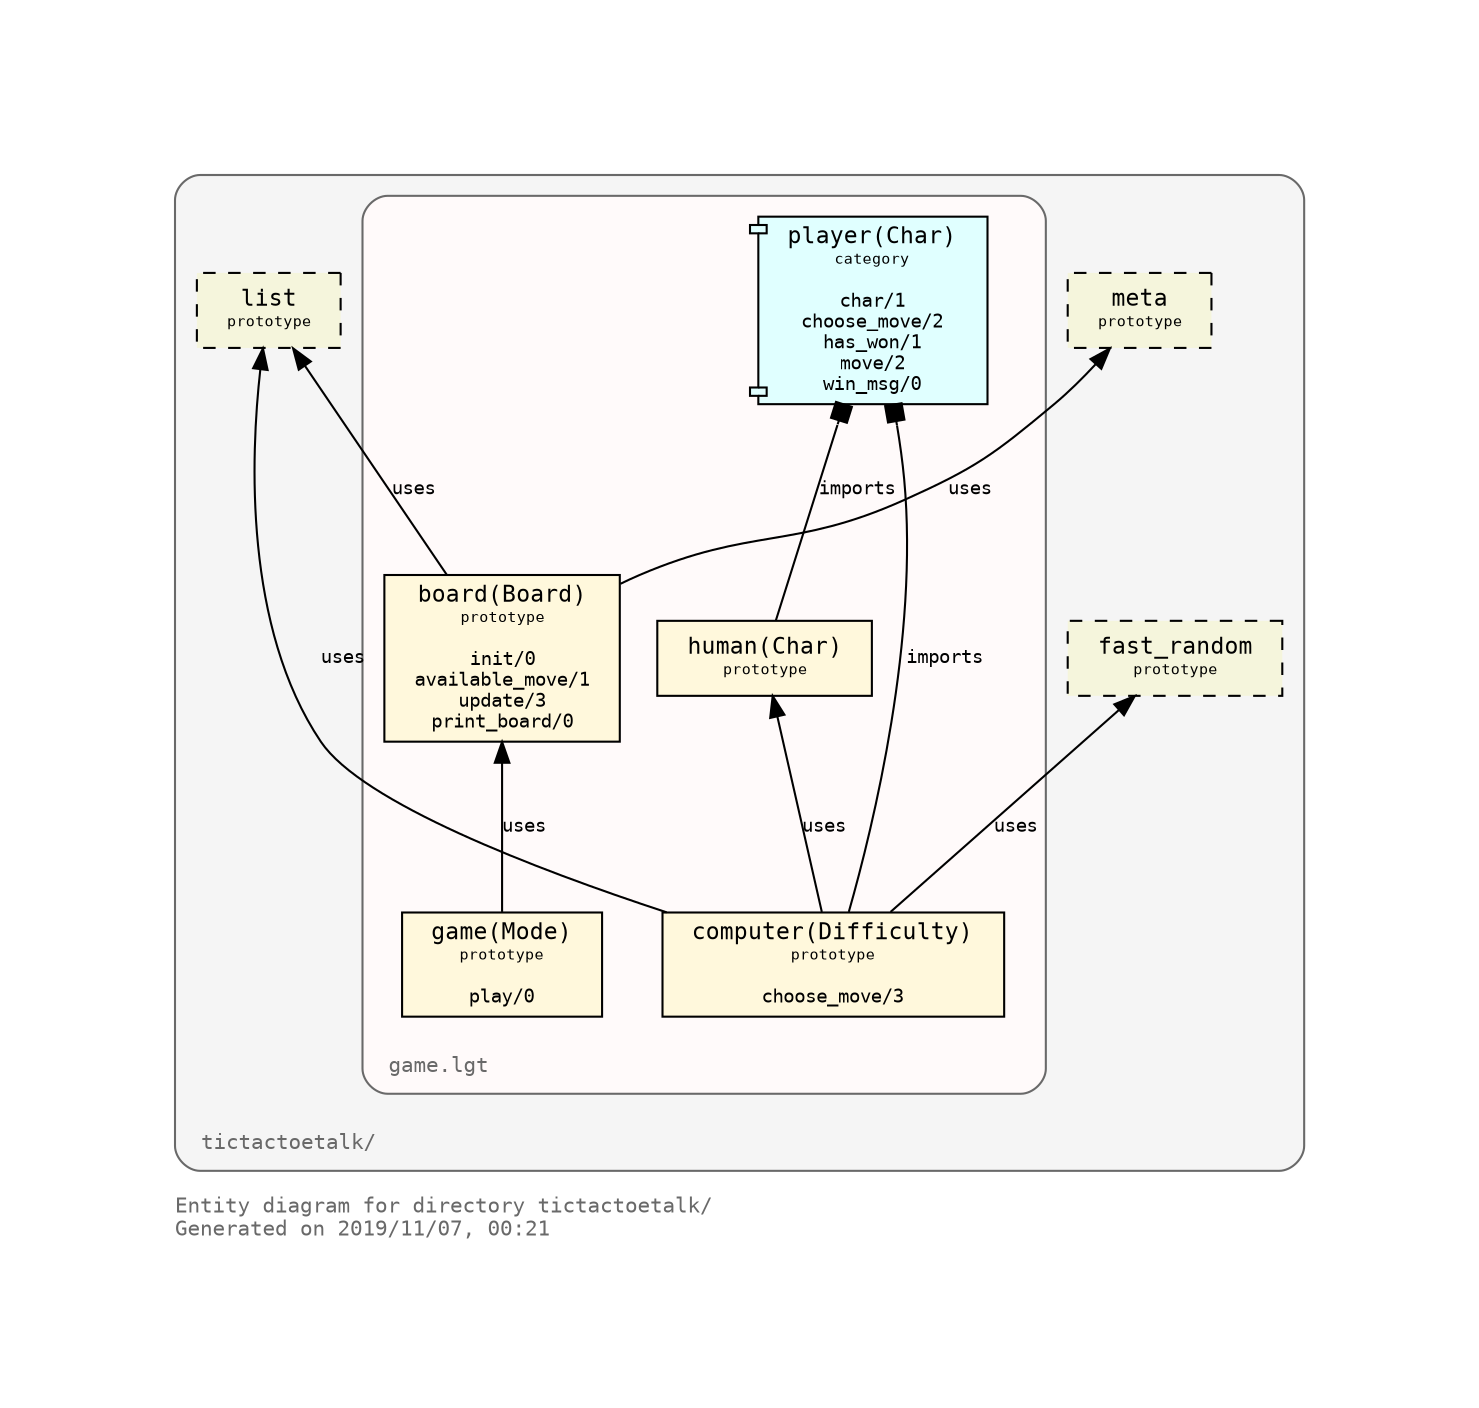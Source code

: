 digraph "tictactoetalk" {
rankdir="BT"
ranksep="1.0"
compound="true"
splines="true"
pack="true"
clusterrank="local"
labeljust="l"
margin="1.0"
fontname="Courier"
fontsize="10"
fontcolor="dimgray"
pencolor="dimgray"
node [shape="ellipse",style="filled",fillcolor="white",fontname="Courier",fontsize="9"]
edge [fontname="Courier",fontsize="9"]
label="Entity diagram for directory tictactoetalk/\lGenerated on 2019/11/07, 00:21\l"

subgraph "cluster_directory_tictactoetalk" {
bgcolor="whitesmoke"
style="rounded"
margin="10"
label=<<TABLE border="0" cellborder="0"><TR><TD tooltip="tictactoetalk/">tictactoetalk/</TD></TR></TABLE>>
tooltip="tictactoetalk/"
subgraph "cluster_file_/home/paul/Development/tictactoetalk/loader.lgt" {
bgcolor="snow"
style="rounded"
margin="10"
label=<<TABLE border="0" cellborder="0"><TR><TD tooltip="tictactoetalk/loader.lgt">loader.lgt</TD></TR></TABLE>>
tooltip="tictactoetalk/loader.lgt"
}

subgraph "cluster_file_/home/paul/Development/tictactoetalk/game.lgt" {
bgcolor="snow"
style="rounded"
margin="10"
label=<<TABLE border="0" cellborder="0"><TR><TD tooltip="tictactoetalk/game.lgt">game.lgt</TD></TR></TABLE>>
tooltip="tictactoetalk/game.lgt"
"board(Board)" [shape="box",tooltip="prototype",style="filled",fillcolor="cornsilk",label=<<TABLE border="0" cellborder="0" cellspacing="0" cellpadding="0"><TR><TD> </TD><TD><FONT POINT-SIZE="11">board(Board)</FONT></TD><TD> </TD></TR><TR><TD> </TD><TD><FONT POINT-SIZE="7">prototype</FONT></TD><TD> </TD></TR><TR><TD> </TD></TR><TR><TD> </TD><TD>init/0</TD><TD> </TD></TR><TR><TD> </TD><TD>available_move/1</TD><TD> </TD></TR><TR><TD> </TD><TD>update/3</TD><TD> </TD></TR><TR><TD> </TD><TD>print_board/0</TD><TD> </TD></TR></TABLE>>]
"human(Char)" [shape="box",tooltip="prototype",style="filled",fillcolor="cornsilk",label=<<TABLE border="0" cellborder="0" cellspacing="0" cellpadding="0"><TR><TD> </TD><TD><FONT POINT-SIZE="11">human(Char)</FONT></TD><TD> </TD></TR><TR><TD> </TD><TD><FONT POINT-SIZE="7">prototype</FONT></TD><TD> </TD></TR></TABLE>>]
"computer(Difficulty)" [shape="box",tooltip="prototype",style="filled",fillcolor="cornsilk",label=<<TABLE border="0" cellborder="0" cellspacing="0" cellpadding="0"><TR><TD> </TD><TD><FONT POINT-SIZE="11">computer(Difficulty)</FONT></TD><TD> </TD></TR><TR><TD> </TD><TD><FONT POINT-SIZE="7">prototype</FONT></TD><TD> </TD></TR><TR><TD> </TD></TR><TR><TD> </TD><TD>choose_move/3</TD><TD> </TD></TR></TABLE>>]
"game(Mode)" [shape="box",tooltip="prototype",style="filled",fillcolor="cornsilk",label=<<TABLE border="0" cellborder="0" cellspacing="0" cellpadding="0"><TR><TD> </TD><TD><FONT POINT-SIZE="11">game(Mode)</FONT></TD><TD> </TD></TR><TR><TD> </TD><TD><FONT POINT-SIZE="7">prototype</FONT></TD><TD> </TD></TR><TR><TD> </TD></TR><TR><TD> </TD><TD>play/0</TD><TD> </TD></TR></TABLE>>]
"player(Char)" [shape="component",tooltip="category",style="filled",fillcolor="lightcyan",label=<<TABLE border="0" cellborder="0" cellspacing="0" cellpadding="0"><TR><TD> </TD><TD><FONT POINT-SIZE="11">player(Char)</FONT></TD><TD> </TD></TR><TR><TD> </TD><TD><FONT POINT-SIZE="7">category</FONT></TD><TD> </TD></TR><TR><TD> </TD></TR><TR><TD> </TD><TD>char/1</TD><TD> </TD></TR><TR><TD> </TD><TD>choose_move/2</TD><TD> </TD></TR><TR><TD> </TD><TD>has_won/1</TD><TD> </TD></TR><TR><TD> </TD><TD>move/2</TD><TD> </TD></TR><TR><TD> </TD><TD>win_msg/0</TD><TD> </TD></TR></TABLE>>]
}

"list" [shape="box",tooltip="prototype",style="filled,dashed",fillcolor="beige",label=<<TABLE border="0" cellborder="0" cellspacing="0" cellpadding="0"><TR><TD> </TD><TD><FONT POINT-SIZE="11">list</FONT></TD><TD> </TD></TR><TR><TD> </TD><TD><FONT POINT-SIZE="7">prototype</FONT></TD><TD> </TD></TR></TABLE>>]
"meta" [shape="box",tooltip="prototype",style="filled,dashed",fillcolor="beige",label=<<TABLE border="0" cellborder="0" cellspacing="0" cellpadding="0"><TR><TD> </TD><TD><FONT POINT-SIZE="11">meta</FONT></TD><TD> </TD></TR><TR><TD> </TD><TD><FONT POINT-SIZE="7">prototype</FONT></TD><TD> </TD></TR></TABLE>>]
"fast_random" [shape="box",tooltip="prototype",style="filled,dashed",fillcolor="beige",label=<<TABLE border="0" cellborder="0" cellspacing="0" cellpadding="0"><TR><TD> </TD><TD><FONT POINT-SIZE="11">fast_random</FONT></TD><TD> </TD></TR><TR><TD> </TD><TD><FONT POINT-SIZE="7">prototype</FONT></TD><TD> </TD></TR></TABLE>>]
"list" [shape="box",tooltip="prototype",style="filled,dashed",fillcolor="beige",label=<<TABLE border="0" cellborder="0" cellspacing="0" cellpadding="0"><TR><TD> </TD><TD><FONT POINT-SIZE="11">list</FONT></TD><TD> </TD></TR><TR><TD> </TD><TD><FONT POINT-SIZE="7">prototype</FONT></TD><TD> </TD></TR></TABLE>>]
"board(Board)" -> "list" [arrowhead="normal",labeltooltip="uses",label=<uses>]
"board(Board)" -> "meta" [arrowhead="normal",labeltooltip="uses",label=<uses>]
"human(Char)" -> "player(Char)" [arrowhead="box",labeltooltip="imports",label=<imports>]
"computer(Difficulty)" -> "player(Char)" [arrowhead="box",labeltooltip="imports",label=<imports>]
"computer(Difficulty)" -> "human(Char)" [arrowhead="normal",labeltooltip="uses",label=<uses>]
"computer(Difficulty)" -> "fast_random" [arrowhead="normal",labeltooltip="uses",label=<uses>]
"computer(Difficulty)" -> "list" [arrowhead="normal",labeltooltip="uses",label=<uses>]
"game(Mode)" -> "board(Board)" [arrowhead="normal",labeltooltip="uses",label=<uses>]
}

}
